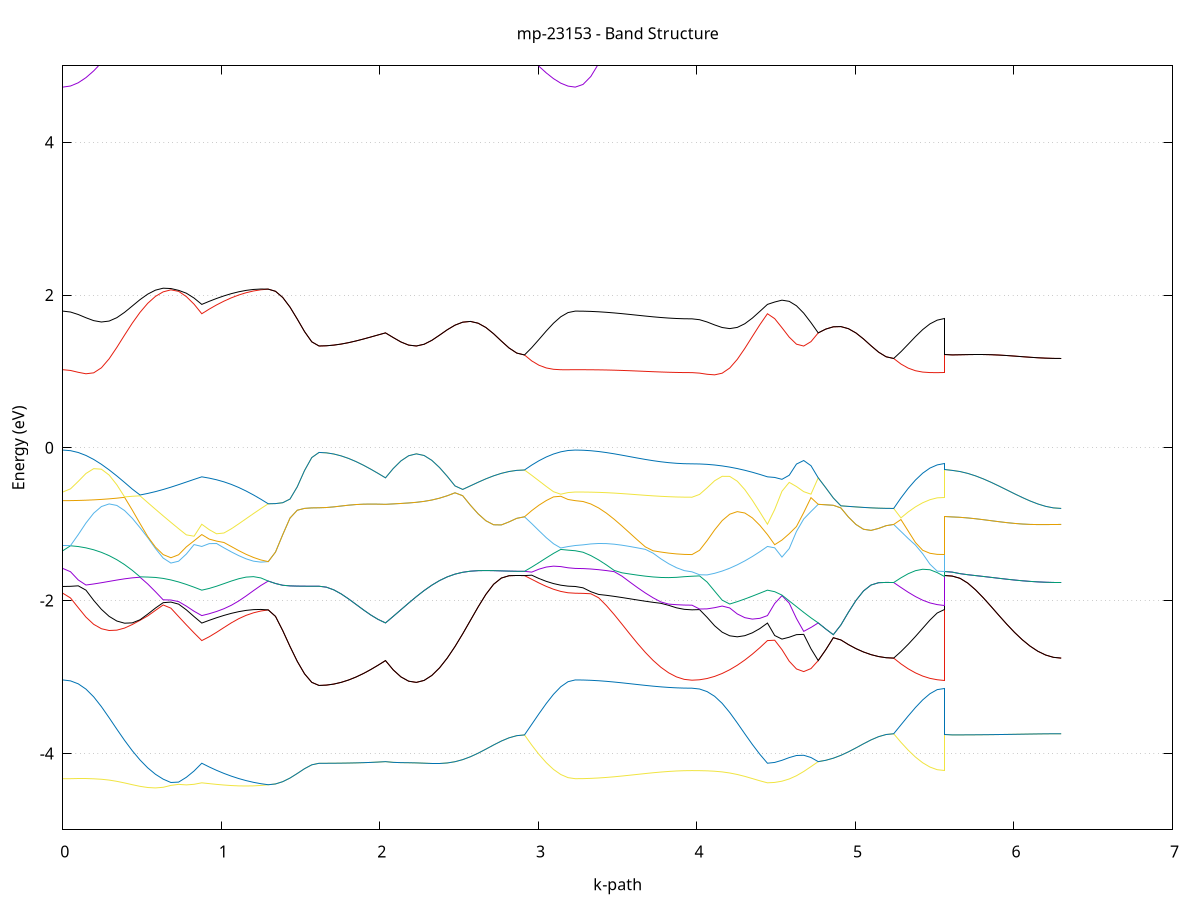 set title 'mp-23153 - Band Structure'
set xlabel 'k-path'
set ylabel 'Energy (eV)'
set grid y
set yrange [-5:5]
set terminal png size 800,600
set output 'mp-23153_bands_gnuplot.png'
plot '-' using 1:2 with lines notitle, '-' using 1:2 with lines notitle, '-' using 1:2 with lines notitle, '-' using 1:2 with lines notitle, '-' using 1:2 with lines notitle, '-' using 1:2 with lines notitle, '-' using 1:2 with lines notitle, '-' using 1:2 with lines notitle, '-' using 1:2 with lines notitle, '-' using 1:2 with lines notitle, '-' using 1:2 with lines notitle, '-' using 1:2 with lines notitle, '-' using 1:2 with lines notitle, '-' using 1:2 with lines notitle, '-' using 1:2 with lines notitle, '-' using 1:2 with lines notitle, '-' using 1:2 with lines notitle, '-' using 1:2 with lines notitle, '-' using 1:2 with lines notitle, '-' using 1:2 with lines notitle, '-' using 1:2 with lines notitle, '-' using 1:2 with lines notitle, '-' using 1:2 with lines notitle, '-' using 1:2 with lines notitle
0.000000 -13.274853
0.048711 -13.271153
0.097421 -13.260053
0.146132 -13.241753
0.194843 -13.216653
0.243554 -13.185153
0.292264 -13.147953
0.340975 -13.105653
0.389686 -13.059253
0.438397 -13.009753
0.487107 -12.958253
0.535818 -12.906153
0.584529 -12.854553
0.633240 -12.804853
0.681950 -12.758153
0.730661 -12.777053
0.779372 -12.817553
0.828082 -12.860353
0.876793 -12.904253
0.876793 -12.904253
0.923373 -12.884553
0.969953 -12.865853
1.016533 -12.847853
1.063113 -12.830653
1.109694 -12.813853
1.156274 -12.797553
1.202854 -12.781453
1.249434 -12.765453
1.296014 -12.749553
1.296014 -12.749553
1.341774 -12.749453
1.387535 -12.749353
1.433295 -12.749153
1.479056 -12.748953
1.524816 -12.748753
1.570577 -12.748553
1.616337 -12.748553
1.616337 -12.748553
1.662917 -12.748853
1.709498 -12.749553
1.756078 -12.750953
1.802658 -12.753053
1.849238 -12.756053
1.895818 -12.759953
1.942398 -12.765053
1.988978 -12.771453
2.035558 -12.779253
2.035558 -12.779253
2.084269 -12.762653
2.132980 -12.751253
2.181690 -12.746253
2.230401 -12.748153
2.279112 -12.757253
2.327822 -12.773153
2.376533 -12.794753
2.425244 -12.821053
2.473955 -12.850253
2.522665 -12.880953
2.571376 -12.911753
2.620087 -12.941053
2.668798 -12.967953
2.717508 -12.991153
2.766219 -13.010153
2.814930 -13.024053
2.863640 -13.032553
2.912351 -13.035453
2.912351 -13.035453
2.958112 -13.096653
3.003872 -13.149853
3.049633 -13.194253
3.095393 -13.229253
3.141154 -13.254553
3.186914 -13.269753
3.232675 -13.274853
3.232675 -13.274853
3.281768 -13.273753
3.330861 -13.270553
3.379954 -13.265453
3.429047 -13.258453
3.478139 -13.250053
3.527232 -13.240453
3.576325 -13.230053
3.625418 -13.219453
3.674511 -13.209053
3.723604 -13.199253
3.772697 -13.190453
3.821790 -13.183253
3.870883 -13.177753
3.919976 -13.174453
3.969069 -13.173253
3.969069 -13.173253
4.016660 -13.170053
4.064251 -13.160453
4.111842 -13.144653
4.159433 -13.122953
4.207024 -13.095853
4.254615 -13.063953
4.302206 -13.027953
4.349797 -12.988653
4.397388 -12.947053
4.444978 -12.904253
4.444978 -12.904253
4.490739 -12.901353
4.536499 -12.892953
4.582260 -12.879053
4.628021 -12.860053
4.673781 -12.836653
4.719542 -12.809353
4.765302 -12.779253
4.765302 -12.779253
4.812893 -12.799153
4.860484 -12.821253
4.908075 -12.844253
4.955666 -12.866853
5.003257 -12.887853
5.050848 -12.906353
5.098439 -12.921553
5.146030 -12.932853
5.193621 -12.939853
5.241212 -12.942153
5.241212 -12.942153
5.286972 -13.001053
5.332733 -13.052353
5.378493 -13.095253
5.424254 -13.129153
5.470014 -13.153553
5.515775 -13.168353
5.561535 -13.173253
5.561535 -13.035453
5.610628 -13.034453
5.659721 -13.031553
5.708814 -13.026753
5.757907 -13.020353
5.807000 -13.012553
5.856093 -13.003753
5.905186 -12.994253
5.954279 -12.984553
6.003372 -12.974953
6.052465 -12.965953
6.101558 -12.957953
6.150650 -12.951253
6.199743 -12.946253
6.248836 -12.943253
6.297929 -12.942153
e
0.000000 -12.615553
0.048711 -12.615253
0.097421 -12.614153
0.146132 -12.612653
0.194843 -12.611153
0.243554 -12.610153
0.292264 -12.610453
0.340975 -12.612653
0.389686 -12.617653
0.438397 -12.626153
0.487107 -12.638953
0.535818 -12.656553
0.584529 -12.679353
0.633240 -12.707253
0.681950 -12.740053
0.730661 -12.715553
0.779372 -12.677753
0.828082 -12.645353
0.876793 -12.618353
0.876793 -12.618353
0.923373 -12.630153
0.969953 -12.643053
1.016533 -12.656953
1.063113 -12.671553
1.109694 -12.686653
1.156274 -12.702153
1.202854 -12.717853
1.249434 -12.733653
1.296014 -12.749553
1.296014 -12.749553
1.341774 -12.749453
1.387535 -12.749353
1.433295 -12.749153
1.479056 -12.748953
1.524816 -12.748753
1.570577 -12.748553
1.616337 -12.748553
1.616337 -12.748553
1.662917 -12.748853
1.709498 -12.749553
1.756078 -12.750953
1.802658 -12.753053
1.849238 -12.756053
1.895818 -12.759953
1.942398 -12.765053
1.988978 -12.771453
2.035558 -12.779253
2.035558 -12.779253
2.084269 -12.762653
2.132980 -12.751253
2.181690 -12.746253
2.230401 -12.748153
2.279112 -12.757253
2.327822 -12.773153
2.376533 -12.794753
2.425244 -12.821053
2.473955 -12.850253
2.522665 -12.880953
2.571376 -12.911753
2.620087 -12.941053
2.668798 -12.967953
2.717508 -12.991153
2.766219 -13.010153
2.814930 -13.024053
2.863640 -13.032553
2.912351 -13.035453
2.912351 -13.035453
2.958112 -12.967453
3.003872 -12.894253
3.049633 -12.818653
3.095393 -12.744853
3.141154 -12.679653
3.186914 -12.632953
3.232675 -12.615553
3.232675 -12.615553
3.281768 -12.614853
3.330861 -12.612653
3.379954 -12.608953
3.429047 -12.604153
3.478139 -12.598253
3.527232 -12.591653
3.576325 -12.584453
3.625418 -12.577153
3.674511 -12.569853
3.723604 -12.563153
3.772697 -12.557153
3.821790 -12.552153
3.870883 -12.548353
3.919976 -12.546053
3.969069 -12.545253
3.969069 -12.545253
4.016660 -12.545453
4.064251 -12.546053
4.111842 -12.547353
4.159433 -12.549653
4.207024 -12.553553
4.254615 -12.559553
4.302206 -12.568353
4.349797 -12.580653
4.397388 -12.597153
4.444978 -12.618353
4.444978 -12.618353
4.490739 -12.623153
4.536499 -12.636853
4.582260 -12.658053
4.628021 -12.684953
4.673781 -12.715453
4.719542 -12.747453
4.765302 -12.779253
4.765302 -12.779253
4.812893 -12.799153
4.860484 -12.821253
4.908075 -12.844253
4.955666 -12.866853
5.003257 -12.887853
5.050848 -12.906353
5.098439 -12.921553
5.146030 -12.932853
5.193621 -12.939853
5.241212 -12.942153
5.241212 -12.942153
5.286972 -12.876853
5.332733 -12.806953
5.378493 -12.735053
5.424254 -12.665353
5.470014 -12.604453
5.515775 -12.561153
5.561535 -12.545253
5.561535 -13.035453
5.610628 -13.034453
5.659721 -13.031553
5.708814 -13.026753
5.757907 -13.020353
5.807000 -13.012553
5.856093 -13.003753
5.905186 -12.994253
5.954279 -12.984553
6.003372 -12.974953
6.052465 -12.965953
6.101558 -12.957953
6.150650 -12.951253
6.199743 -12.946253
6.248836 -12.943253
6.297929 -12.942153
e
0.000000 -11.761553
0.048711 -11.758653
0.097421 -11.750053
0.146132 -11.735753
0.194843 -11.716053
0.243554 -11.691153
0.292264 -11.661253
0.340975 -11.626753
0.389686 -11.587853
0.438397 -11.544853
0.487107 -11.498053
0.535818 -11.447753
0.584529 -11.393953
0.633240 -11.337053
0.681950 -11.277053
0.730661 -11.304253
0.779372 -11.355453
0.828082 -11.403453
0.876793 -11.448153
0.876793 -11.448153
0.923373 -11.428553
0.969953 -11.409153
1.016533 -11.389753
1.063113 -11.370153
1.109694 -11.350253
1.156274 -11.329853
1.202854 -11.308753
1.249434 -11.286953
1.296014 -11.264253
1.296014 -11.264253
1.341774 -11.264353
1.387535 -11.264753
1.433295 -11.265353
1.479056 -11.266053
1.524816 -11.266653
1.570577 -11.267153
1.616337 -11.267253
1.616337 -11.267253
1.662917 -11.266553
1.709498 -11.264353
1.756078 -11.260753
1.802658 -11.255953
1.849238 -11.249853
1.895818 -11.242753
1.942398 -11.234853
1.988978 -11.226253
2.035558 -11.217153
2.035558 -11.217153
2.084269 -11.235953
2.132980 -11.251153
2.181690 -11.261553
2.230401 -11.266553
2.279112 -11.265853
2.327822 -11.259953
2.376533 -11.249353
2.425244 -11.235353
2.473955 -11.219053
2.522665 -11.201753
2.571376 -11.184453
2.620087 -11.168053
2.668798 -11.153353
2.717508 -11.140853
2.766219 -11.130853
2.814930 -11.123553
2.863640 -11.119153
2.912351 -11.117753
2.912351 -11.117753
2.958112 -11.237953
3.003872 -11.359453
3.049633 -11.477253
3.095393 -11.585653
3.141154 -11.676453
3.186914 -11.738953
3.232675 -11.761553
3.232675 -11.761553
3.281768 -11.760653
3.330861 -11.757853
3.379954 -11.753353
3.429047 -11.747253
3.478139 -11.739853
3.527232 -11.731553
3.576325 -11.722553
3.625418 -11.713253
3.674511 -11.704153
3.723604 -11.695653
3.772697 -11.688053
3.821790 -11.681753
3.870883 -11.677053
3.919976 -11.674153
3.969069 -11.673153
3.969069 -11.673153
4.016660 -11.670753
4.064251 -11.663353
4.111842 -11.651253
4.159433 -11.634553
4.207024 -11.613353
4.254615 -11.587953
4.302206 -11.558453
4.349797 -11.525253
4.397388 -11.488453
4.444978 -11.448153
4.444978 -11.448153
4.490739 -11.441653
4.536499 -11.422953
4.582260 -11.393553
4.628021 -11.355653
4.673781 -11.311953
4.719542 -11.264953
4.765302 -11.217153
4.765302 -11.217153
4.812893 -11.196453
4.860484 -11.174753
4.908075 -11.153253
4.955666 -11.132853
5.003257 -11.114453
5.050848 -11.098753
5.098439 -11.086053
5.146030 -11.076853
5.193621 -11.071153
5.241212 -11.069353
5.241212 -11.069353
5.286972 -11.182653
5.332733 -11.297153
5.378493 -11.408153
5.424254 -11.509753
5.470014 -11.594453
5.515775 -11.652353
5.561535 -11.673153
5.561535 -11.117753
5.610628 -11.117153
5.659721 -11.115653
5.708814 -11.113153
5.757907 -11.109753
5.807000 -11.105753
5.856093 -11.101153
5.905186 -11.096253
5.954279 -11.091153
6.003372 -11.086153
6.052465 -11.081553
6.101558 -11.077453
6.150650 -11.073953
6.199743 -11.071453
6.248836 -11.069853
6.297929 -11.069353
e
0.000000 -10.622553
0.048711 -10.627353
0.097421 -10.641653
0.146132 -10.665053
0.194843 -10.697053
0.243554 -10.736753
0.292264 -10.783153
0.340975 -10.835253
0.389686 -10.891553
0.438397 -10.950853
0.487107 -11.011753
0.535818 -11.073153
0.584529 -11.133953
0.633240 -11.193053
0.681950 -11.250053
0.730661 -11.214553
0.779372 -11.149853
0.828082 -11.083753
0.876793 -11.017153
0.876793 -11.017153
0.923373 -11.047453
0.969953 -11.077353
1.016533 -11.106753
1.063113 -11.135353
1.109694 -11.163153
1.156274 -11.189953
1.202854 -11.215753
1.249434 -11.240453
1.296014 -11.264253
1.296014 -11.264253
1.341774 -11.264353
1.387535 -11.264753
1.433295 -11.265353
1.479056 -11.266053
1.524816 -11.266653
1.570577 -11.267153
1.616337 -11.267253
1.616337 -11.267253
1.662917 -11.266553
1.709498 -11.264353
1.756078 -11.260753
1.802658 -11.255953
1.849238 -11.249853
1.895818 -11.242753
1.942398 -11.234853
1.988978 -11.226253
2.035558 -11.217153
2.035558 -11.217153
2.084269 -11.235953
2.132980 -11.251153
2.181690 -11.261553
2.230401 -11.266553
2.279112 -11.265853
2.327822 -11.259953
2.376533 -11.249353
2.425244 -11.235353
2.473955 -11.219053
2.522665 -11.201753
2.571376 -11.184453
2.620087 -11.168053
2.668798 -11.153353
2.717508 -11.140853
2.766219 -11.130853
2.814930 -11.123553
2.863640 -11.119153
2.912351 -11.117753
2.912351 -11.117753
2.958112 -11.002753
3.003872 -10.896853
3.049633 -10.803953
3.095393 -10.727253
3.141154 -10.669953
3.186914 -10.634553
3.232675 -10.622553
3.232675 -10.622553
3.281768 -10.622353
3.330861 -10.621853
3.379954 -10.620853
3.429047 -10.619653
3.478139 -10.618153
3.527232 -10.616453
3.576325 -10.614653
3.625418 -10.612853
3.674511 -10.611053
3.723604 -10.609353
3.772697 -10.607853
3.821790 -10.606553
3.870883 -10.605653
3.919976 -10.605053
3.969069 -10.604953
3.969069 -10.604953
4.016660 -10.610053
4.064251 -10.625253
4.111842 -10.650153
4.159433 -10.684153
4.207024 -10.726253
4.254615 -10.775353
4.302206 -10.830453
4.349797 -10.889953
4.397388 -10.952653
4.444978 -11.017153
4.444978 -11.017153
4.490739 -11.021953
4.536499 -11.036153
4.582260 -11.059153
4.628021 -11.090153
4.673781 -11.127853
4.719542 -11.170753
4.765302 -11.217153
4.765302 -11.217153
4.812893 -11.196453
4.860484 -11.174753
4.908075 -11.153253
4.955666 -11.132853
5.003257 -11.114453
5.050848 -11.098753
5.098439 -11.086053
5.146030 -11.076853
5.193621 -11.071153
5.241212 -11.069353
5.241212 -11.069353
5.286972 -10.961053
5.332733 -10.861553
5.378493 -10.774353
5.424254 -10.702653
5.470014 -10.649153
5.515775 -10.616053
5.561535 -10.604953
5.561535 -11.117753
5.610628 -11.117153
5.659721 -11.115653
5.708814 -11.113153
5.757907 -11.109753
5.807000 -11.105753
5.856093 -11.101153
5.905186 -11.096253
5.954279 -11.091153
6.003372 -11.086153
6.052465 -11.081553
6.101558 -11.077453
6.150650 -11.073953
6.199743 -11.071453
6.248836 -11.069853
6.297929 -11.069353
e
0.000000 -4.331353
0.048711 -4.331053
0.097421 -4.330453
0.146132 -4.330453
0.194843 -4.332653
0.243554 -4.338553
0.292264 -4.349453
0.340975 -4.365853
0.389686 -4.386853
0.438397 -4.409853
0.487107 -4.431253
0.535818 -4.446653
0.584529 -4.452153
0.633240 -4.443853
0.681950 -4.419053
0.730661 -4.405553
0.779372 -4.412553
0.828082 -4.404653
0.876793 -4.385253
0.876793 -4.385253
0.923373 -4.395853
0.969953 -4.405753
1.016533 -4.414253
1.063113 -4.420953
1.109694 -4.425353
1.156274 -4.426853
1.202854 -4.425153
1.249434 -4.419753
1.296014 -4.410353
1.296014 -4.410353
1.341774 -4.400153
1.387535 -4.370153
1.433295 -4.322853
1.479056 -4.263253
1.524816 -4.200553
1.570577 -4.149753
1.616337 -4.129653
1.616337 -4.129653
1.662917 -4.129453
1.709498 -4.128853
1.756078 -4.127853
1.802658 -4.126353
1.849238 -4.124253
1.895818 -4.121553
1.942398 -4.118053
1.988978 -4.113553
2.035558 -4.108053
2.035558 -4.108053
2.084269 -4.117453
2.132980 -4.121053
2.181690 -4.122353
2.230401 -4.124453
2.279112 -4.128253
2.327822 -4.132053
2.376533 -4.132353
2.425244 -4.125453
2.473955 -4.109053
2.522665 -4.081753
2.571376 -4.043953
2.620087 -3.997253
2.668798 -3.944553
2.717508 -3.890053
2.766219 -3.838753
2.814930 -3.796253
2.863640 -3.768053
2.912351 -3.758153
2.912351 -3.758153
2.958112 -3.891053
3.003872 -4.013453
3.049633 -4.121153
3.095393 -4.210053
3.141154 -4.276353
3.186914 -4.317453
3.232675 -4.331353
3.232675 -4.331353
3.281768 -4.330253
3.330861 -4.327053
3.379954 -4.321853
3.429047 -4.314853
3.478139 -4.306253
3.527232 -4.296453
3.576325 -4.285853
3.625418 -4.274853
3.674511 -4.263953
3.723604 -4.253553
3.772697 -4.244253
3.821790 -4.236353
3.870883 -4.230353
3.919976 -4.226553
3.969069 -4.225253
3.969069 -4.225253
4.016660 -4.226053
4.064251 -4.228453
4.111842 -4.233553
4.159433 -4.242453
4.207024 -4.256453
4.254615 -4.276053
4.302206 -4.301053
4.349797 -4.329653
4.397388 -4.358953
4.444978 -4.385253
4.444978 -4.385253
4.490739 -4.380153
4.536499 -4.363953
4.582260 -4.335053
4.628021 -4.292353
4.673781 -4.237153
4.719542 -4.173253
4.765302 -4.108053
4.765302 -4.108053
4.812893 -4.090453
4.860484 -4.062953
4.908075 -4.025653
4.955666 -3.979853
5.003257 -3.928153
5.050848 -3.874353
5.098439 -3.823453
5.146030 -3.781153
5.193621 -3.752853
5.241212 -3.742953
5.241212 -3.742953
5.286972 -3.854453
5.332733 -3.957453
5.378493 -4.048153
5.424254 -4.122953
5.470014 -4.178953
5.515775 -4.213553
5.561535 -4.225253
5.561535 -3.758153
5.610628 -3.758053
5.659721 -3.757853
5.708814 -3.757353
5.757907 -3.756653
5.807000 -3.755753
5.856093 -3.754653
5.905186 -3.753253
5.954279 -3.751753
6.003372 -3.750153
6.052465 -3.748453
6.101558 -3.746753
6.150650 -3.745253
6.199743 -3.743953
6.248836 -3.743153
6.297929 -3.742953
e
0.000000 -3.038453
0.048711 -3.050753
0.097421 -3.089353
0.146132 -3.158453
0.194843 -3.259653
0.243554 -3.388153
0.292264 -3.533153
0.340975 -3.683353
0.389686 -3.829553
0.438397 -3.965153
0.487107 -4.086053
0.535818 -4.189453
0.584529 -4.273353
0.633240 -4.337253
0.681950 -4.380953
0.730661 -4.375853
0.779372 -4.313053
0.828082 -4.230453
0.876793 -4.128853
0.876793 -4.128853
0.923373 -4.177353
0.969953 -4.221853
1.016533 -4.262053
1.063113 -4.297853
1.109694 -4.329353
1.156274 -4.356353
1.202854 -4.378853
1.249434 -4.396753
1.296014 -4.410353
1.296014 -4.410353
1.341774 -4.400153
1.387535 -4.370153
1.433295 -4.322853
1.479056 -4.263253
1.524816 -4.200553
1.570577 -4.149753
1.616337 -4.129653
1.616337 -4.129653
1.662917 -4.129453
1.709498 -4.128853
1.756078 -4.127853
1.802658 -4.126353
1.849238 -4.124253
1.895818 -4.121553
1.942398 -4.118053
1.988978 -4.113553
2.035558 -4.108053
2.035558 -4.108053
2.084269 -4.117453
2.132980 -4.121053
2.181690 -4.122353
2.230401 -4.124453
2.279112 -4.128253
2.327822 -4.132053
2.376533 -4.132353
2.425244 -4.125453
2.473955 -4.109053
2.522665 -4.081753
2.571376 -4.043953
2.620087 -3.997253
2.668798 -3.944553
2.717508 -3.890053
2.766219 -3.838753
2.814930 -3.796253
2.863640 -3.768053
2.912351 -3.758153
2.912351 -3.758153
2.958112 -3.619753
3.003872 -3.480753
3.049633 -3.347153
3.095393 -3.226453
3.141154 -3.127753
3.186914 -3.061753
3.232675 -3.038453
3.232675 -3.038453
3.281768 -3.039653
3.330861 -3.043253
3.379954 -3.048953
3.429047 -3.056653
3.478139 -3.065953
3.527232 -3.076353
3.576325 -3.087453
3.625418 -3.098753
3.674511 -3.109753
3.723604 -3.120053
3.772697 -3.129053
3.821790 -3.136453
3.870883 -3.142053
3.919976 -3.145453
3.969069 -3.146553
3.969069 -3.146553
4.016660 -3.157253
4.064251 -3.191153
4.111842 -3.252853
4.159433 -3.345253
4.207024 -3.464753
4.254615 -3.601253
4.302206 -3.743753
4.349797 -3.883053
4.397388 -4.012853
4.444978 -4.128853
4.444978 -4.128853
4.490739 -4.118353
4.536499 -4.090553
4.582260 -4.055153
4.628021 -4.027753
4.673781 -4.024653
4.719542 -4.053853
4.765302 -4.108053
4.765302 -4.108053
4.812893 -4.090453
4.860484 -4.062953
4.908075 -4.025653
4.955666 -3.979853
5.003257 -3.928153
5.050848 -3.874353
5.098439 -3.823453
5.146030 -3.781153
5.193621 -3.752853
5.241212 -3.742953
5.241212 -3.742953
5.286972 -3.626853
5.332733 -3.510653
5.378493 -3.399553
5.424254 -3.299753
5.470014 -3.218853
5.515775 -3.165353
5.561535 -3.146553
5.561535 -3.758153
5.610628 -3.758053
5.659721 -3.757853
5.708814 -3.757353
5.757907 -3.756653
5.807000 -3.755753
5.856093 -3.754653
5.905186 -3.753253
5.954279 -3.751753
6.003372 -3.750153
6.052465 -3.748453
6.101558 -3.746753
6.150650 -3.745253
6.199743 -3.743953
6.248836 -3.743153
6.297929 -3.742953
e
0.000000 -1.903353
0.048711 -1.965653
0.097421 -2.092053
0.146132 -2.216153
0.194843 -2.310553
0.243554 -2.367953
0.292264 -2.391353
0.340975 -2.386753
0.389686 -2.359453
0.438397 -2.313153
0.487107 -2.257853
0.535818 -2.200453
0.584529 -2.128053
0.633240 -2.057053
0.681950 -2.098953
0.730661 -2.208853
0.779372 -2.317453
0.828082 -2.422853
0.876793 -2.523353
0.876793 -2.523353
0.923373 -2.473553
0.969953 -2.415253
1.016533 -2.352653
1.063113 -2.291253
1.109694 -2.236953
1.156274 -2.193053
1.202854 -2.159853
1.249434 -2.136253
1.296014 -2.121653
1.296014 -2.121653
1.341774 -2.206553
1.387535 -2.393153
1.433295 -2.600653
1.479056 -2.795253
1.524816 -2.958053
1.570577 -3.069953
1.616337 -3.110753
1.616337 -3.110753
1.662917 -3.106153
1.709498 -3.092653
1.756078 -3.070253
1.802658 -3.039453
1.849238 -3.000853
1.895818 -2.954953
1.942398 -2.902753
1.988978 -2.845553
2.035558 -2.784953
2.035558 -2.784953
2.084269 -2.906753
2.132980 -2.998653
2.181690 -3.054753
2.230401 -3.070553
2.279112 -3.044853
2.327822 -2.979753
2.376533 -2.880253
2.425244 -2.752153
2.473955 -2.601453
2.522665 -2.434653
2.571376 -2.258553
2.620087 -2.082253
2.668798 -1.918653
2.717508 -1.786453
2.766219 -1.705053
2.814930 -1.674353
2.863640 -1.670953
2.912351 -1.672453
2.912351 -1.672453
2.958112 -1.721253
3.003872 -1.769453
3.049633 -1.813853
3.095393 -1.851253
3.141154 -1.879653
3.186914 -1.897353
3.232675 -1.903353
3.232675 -1.903353
3.281768 -1.905153
3.330861 -1.910553
3.379954 -1.962853
3.429047 -2.064753
3.478139 -2.182153
3.527232 -2.308053
3.576325 -2.436053
3.625418 -2.560853
3.674511 -2.677653
3.723604 -2.782553
3.772697 -2.872653
3.821790 -2.945253
3.870883 -2.998553
3.919976 -3.031053
3.969069 -3.041953
3.969069 -3.041953
4.016660 -3.036353
4.064251 -3.019753
4.111842 -2.992153
4.159433 -2.953753
4.207024 -2.904953
4.254615 -2.846153
4.302206 -2.777853
4.349797 -2.700753
4.397388 -2.615653
4.444978 -2.523353
4.444978 -2.523353
4.490739 -2.518453
4.536499 -2.641553
4.582260 -2.793253
4.628021 -2.894653
4.673781 -2.929253
4.719542 -2.889953
4.765302 -2.784953
4.765302 -2.784953
4.812893 -2.643353
4.860484 -2.485753
4.908075 -2.514653
4.955666 -2.575653
5.003257 -2.628453
5.050848 -2.672553
5.098439 -2.707353
5.146030 -2.732453
5.193621 -2.747653
5.241212 -2.752753
5.241212 -2.752753
5.286972 -2.828053
5.332733 -2.892653
5.378493 -2.946053
5.424254 -2.987853
5.470014 -3.017853
5.515775 -3.035953
5.561535 -3.041953
5.561535 -1.672453
5.610628 -1.678953
5.659721 -1.708053
5.708814 -1.771153
5.757907 -1.859553
5.807000 -1.964153
5.856093 -2.077653
5.905186 -2.194153
5.954279 -2.308253
6.003372 -2.415653
6.052465 -2.512453
6.101558 -2.595753
6.150650 -2.662953
6.199743 -2.712353
6.248836 -2.742553
6.297929 -2.752753
e
0.000000 -1.815153
0.048711 -1.812953
0.097421 -1.806453
0.146132 -1.863253
0.194843 -1.996653
0.243554 -2.114053
0.292264 -2.206153
0.340975 -2.267353
0.389686 -2.295653
0.438397 -2.291353
0.487107 -2.250953
0.535818 -2.176953
0.584529 -2.097653
0.633240 -2.027253
0.681950 -2.019153
0.730661 -2.046053
0.779372 -2.120753
0.828082 -2.209353
0.876793 -2.294053
0.876793 -2.294053
0.923373 -2.258153
0.969953 -2.224453
1.016533 -2.193753
1.063113 -2.166853
1.109694 -2.144753
1.156274 -2.128053
1.202854 -2.118053
1.249434 -2.115753
1.296014 -2.121653
1.296014 -2.121653
1.341774 -2.206553
1.387535 -2.393153
1.433295 -2.600653
1.479056 -2.795253
1.524816 -2.958053
1.570577 -3.069953
1.616337 -3.110753
1.616337 -3.110753
1.662917 -3.106153
1.709498 -3.092653
1.756078 -3.070253
1.802658 -3.039453
1.849238 -3.000853
1.895818 -2.954953
1.942398 -2.902753
1.988978 -2.845553
2.035558 -2.784953
2.035558 -2.784953
2.084269 -2.906753
2.132980 -2.998653
2.181690 -3.054753
2.230401 -3.070553
2.279112 -3.044853
2.327822 -2.979753
2.376533 -2.880253
2.425244 -2.752153
2.473955 -2.601453
2.522665 -2.434653
2.571376 -2.258553
2.620087 -2.082253
2.668798 -1.918653
2.717508 -1.786453
2.766219 -1.705053
2.814930 -1.674353
2.863640 -1.670953
2.912351 -1.672453
2.912351 -1.672453
2.958112 -1.667153
3.003872 -1.711053
3.049633 -1.747853
3.095393 -1.777053
3.141154 -1.798153
3.186914 -1.810853
3.232675 -1.815153
3.232675 -1.815153
3.281768 -1.832553
3.330861 -1.883353
3.379954 -1.919153
3.429047 -1.930653
3.478139 -1.944353
3.527232 -1.959653
3.576325 -1.975853
3.625418 -1.992153
3.674511 -2.007953
3.723604 -2.022553
3.772697 -2.035253
3.821790 -2.061753
3.870883 -2.094253
3.919976 -2.114153
3.969069 -2.120853
3.969069 -2.120853
4.016660 -2.117653
4.064251 -2.219053
4.111842 -2.329753
4.159433 -2.413453
4.207024 -2.460753
4.254615 -2.474053
4.302206 -2.459153
4.349797 -2.421653
4.397388 -2.365453
4.444978 -2.294053
4.444978 -2.294053
4.490739 -2.457153
4.536499 -2.503753
4.582260 -2.479353
4.628021 -2.445653
4.673781 -2.441953
4.719542 -2.630453
4.765302 -2.784953
4.765302 -2.784953
4.812893 -2.643353
4.860484 -2.485753
4.908075 -2.514653
4.955666 -2.575653
5.003257 -2.628453
5.050848 -2.672553
5.098439 -2.707353
5.146030 -2.732453
5.193621 -2.747653
5.241212 -2.752753
5.241212 -2.752753
5.286972 -2.667153
5.332733 -2.572353
5.378493 -2.469853
5.424254 -2.362053
5.470014 -2.254753
5.515775 -2.162253
5.561535 -2.120853
5.561535 -1.672453
5.610628 -1.678953
5.659721 -1.708053
5.708814 -1.771153
5.757907 -1.859553
5.807000 -1.964153
5.856093 -2.077653
5.905186 -2.194153
5.954279 -2.308253
6.003372 -2.415653
6.052465 -2.512453
6.101558 -2.595753
6.150650 -2.662953
6.199743 -2.712353
6.248836 -2.742553
6.297929 -2.752753
e
0.000000 -1.578753
0.048711 -1.622053
0.097421 -1.729453
0.146132 -1.795953
0.194843 -1.782253
0.243554 -1.765953
0.292264 -1.748453
0.340975 -1.730853
0.389686 -1.714853
0.438397 -1.702053
0.487107 -1.693853
0.535818 -1.782453
0.584529 -1.883553
0.633240 -1.989753
0.681950 -1.992253
0.730661 -2.013053
0.779372 -2.072153
0.828082 -2.139353
0.876793 -2.196153
0.876793 -2.196153
0.923373 -2.171953
0.969953 -2.142453
1.016533 -2.106253
1.063113 -2.061053
1.109694 -2.005053
1.156274 -1.939453
1.202854 -1.869453
1.249434 -1.801953
1.296014 -1.744053
1.296014 -1.744053
1.341774 -1.776153
1.387535 -1.799153
1.433295 -1.807253
1.479056 -1.810253
1.524816 -1.811353
1.570577 -1.811753
1.616337 -1.811853
1.616337 -1.811853
1.662917 -1.824153
1.709498 -1.859253
1.756078 -1.912353
1.802658 -1.977653
1.849238 -2.048853
1.895818 -2.120453
1.942398 -2.187653
1.988978 -2.246153
2.035558 -2.292053
2.035558 -2.292053
2.084269 -2.206653
2.132980 -2.119353
2.181690 -2.032253
2.230401 -1.947853
2.279112 -1.868853
2.327822 -1.798053
2.376533 -1.737653
2.425244 -1.689353
2.473955 -1.653453
2.522665 -1.629253
2.571376 -1.614853
2.620087 -1.608053
2.668798 -1.606453
2.717508 -1.607953
2.766219 -1.610853
2.814930 -1.613953
2.863640 -1.616053
2.912351 -1.616853
2.912351 -1.616853
2.958112 -1.626853
3.003872 -1.588353
3.049633 -1.560853
3.095393 -1.548853
3.141154 -1.554653
3.186914 -1.570453
3.232675 -1.578753
3.232675 -1.578753
3.281768 -1.580653
3.330861 -1.586253
3.379954 -1.595253
3.429047 -1.606953
3.478139 -1.620853
3.527232 -1.679853
3.576325 -1.755953
3.625418 -1.830153
3.674511 -1.899953
3.723604 -1.963053
3.772697 -2.017553
3.821790 -2.045753
3.870883 -2.053453
3.919976 -2.058253
3.969069 -2.059853
3.969069 -2.059853
4.016660 -2.110253
4.064251 -2.108153
4.111842 -2.092553
4.159433 -2.071253
4.207024 -2.096353
4.254615 -2.174353
4.302206 -2.223353
4.349797 -2.242153
4.397388 -2.231853
4.444978 -2.196153
4.444978 -2.196153
4.490739 -2.037753
4.536499 -1.935053
4.582260 -2.032953
4.628021 -2.234353
4.673781 -2.402753
4.719542 -2.351353
4.765302 -2.292053
4.765302 -2.292053
4.812893 -2.371753
4.860484 -2.446353
4.908075 -2.319253
4.955666 -2.152653
5.003257 -1.998453
5.050848 -1.873753
5.098439 -1.795953
5.146030 -1.765653
5.193621 -1.761953
5.241212 -1.763353
5.241212 -1.763353
5.286972 -1.827753
5.332733 -1.890353
5.378493 -1.947053
5.424254 -1.994553
5.470014 -2.030253
5.515775 -2.052353
5.561535 -2.059853
5.561535 -1.616853
5.610628 -1.627153
5.659721 -1.646953
5.708814 -1.661153
5.757907 -1.672553
5.807000 -1.684053
5.856093 -1.695953
5.905186 -1.707953
5.954279 -1.719653
6.003372 -1.730553
6.052465 -1.740253
6.101558 -1.748453
6.150650 -1.754953
6.199743 -1.759653
6.248836 -1.762453
6.297929 -1.763353
e
0.000000 -1.347253
0.048711 -1.282153
0.097421 -1.292153
0.146132 -1.309453
0.194843 -1.334553
0.243554 -1.368253
0.292264 -1.411353
0.340975 -1.464753
0.389686 -1.528853
0.438397 -1.603753
0.487107 -1.688653
0.535818 -1.691853
0.584529 -1.696853
0.633240 -1.709453
0.681950 -1.729253
0.730661 -1.755853
0.779372 -1.788053
0.828082 -1.824353
0.876793 -1.863353
0.876793 -1.863353
0.923373 -1.840953
0.969953 -1.811553
1.016533 -1.777953
1.063113 -1.743953
1.109694 -1.713753
1.156274 -1.692353
1.202854 -1.686353
1.249434 -1.703253
1.296014 -1.744053
1.296014 -1.744053
1.341774 -1.776153
1.387535 -1.799153
1.433295 -1.807253
1.479056 -1.810253
1.524816 -1.811353
1.570577 -1.811753
1.616337 -1.811853
1.616337 -1.811853
1.662917 -1.824153
1.709498 -1.859253
1.756078 -1.912353
1.802658 -1.977653
1.849238 -2.048853
1.895818 -2.120453
1.942398 -2.187653
1.988978 -2.246153
2.035558 -2.292053
2.035558 -2.292053
2.084269 -2.206653
2.132980 -2.119353
2.181690 -2.032253
2.230401 -1.947853
2.279112 -1.868853
2.327822 -1.798053
2.376533 -1.737653
2.425244 -1.689353
2.473955 -1.653453
2.522665 -1.629253
2.571376 -1.614853
2.620087 -1.608053
2.668798 -1.606453
2.717508 -1.607953
2.766219 -1.610853
2.814930 -1.613953
2.863640 -1.616053
2.912351 -1.616853
2.912351 -1.616853
2.958112 -1.561353
3.003872 -1.502053
3.049633 -1.441153
3.095393 -1.382053
3.141154 -1.329953
3.186914 -1.339353
3.232675 -1.347253
3.232675 -1.347253
3.281768 -1.366753
3.330861 -1.410453
3.379954 -1.467153
3.429047 -1.532853
3.478139 -1.604653
3.527232 -1.636053
3.576325 -1.651653
3.625418 -1.666553
3.674511 -1.679853
3.723604 -1.690353
3.772697 -1.697053
3.821790 -1.698953
3.870883 -1.695353
3.919976 -1.687053
3.969069 -1.680853
3.969069 -1.680853
4.016660 -1.676553
4.064251 -1.757053
4.111842 -1.876053
4.159433 -1.994053
4.207024 -2.044753
4.254615 -2.013753
4.302206 -1.978953
4.349797 -1.941553
4.397388 -1.902653
4.444978 -1.863353
4.444978 -1.863353
4.490739 -1.883353
4.536499 -1.927853
4.582260 -2.003853
4.628021 -2.078853
4.673781 -2.154053
4.719542 -2.225753
4.765302 -2.292053
4.765302 -2.292053
4.812893 -2.371753
4.860484 -2.446353
4.908075 -2.319253
4.955666 -2.152653
5.003257 -1.998453
5.050848 -1.873753
5.098439 -1.795953
5.146030 -1.765653
5.193621 -1.761953
5.241212 -1.763353
5.241212 -1.763353
5.286972 -1.701853
5.332733 -1.648253
5.378493 -1.608453
5.424254 -1.589653
5.470014 -1.595853
5.515775 -1.633453
5.561535 -1.680853
5.561535 -1.616853
5.610628 -1.627153
5.659721 -1.646953
5.708814 -1.661153
5.757907 -1.672553
5.807000 -1.684053
5.856093 -1.695953
5.905186 -1.707953
5.954279 -1.719653
6.003372 -1.730553
6.052465 -1.740253
6.101558 -1.748453
6.150650 -1.754953
6.199743 -1.759653
6.248836 -1.762453
6.297929 -1.763353
e
0.000000 -1.278853
0.048711 -1.279453
0.097421 -1.136353
0.146132 -0.984453
0.194843 -0.855653
0.243554 -0.768753
0.292264 -0.734453
0.340975 -0.754253
0.389686 -0.821053
0.438397 -0.922553
0.487107 -1.045153
0.535818 -1.175553
0.584529 -1.317653
0.633240 -1.443253
0.681950 -1.508453
0.730661 -1.484153
0.779372 -1.390653
0.828082 -1.266553
0.876793 -1.291153
0.876793 -1.291153
0.923373 -1.254353
0.969953 -1.252753
1.016533 -1.309053
1.063113 -1.362253
1.109694 -1.411053
1.156274 -1.453053
1.202854 -1.483653
1.249434 -1.496353
1.296014 -1.489553
1.296014 -1.489553
1.341774 -1.364653
1.387535 -1.136153
1.433295 -0.919153
1.479056 -0.816953
1.524816 -0.792953
1.570577 -0.786253
1.616337 -0.784753
1.616337 -0.784753
1.662917 -0.781453
1.709498 -0.772953
1.756078 -0.761753
1.802658 -0.750853
1.849238 -0.742553
1.895818 -0.737753
1.942398 -0.736253
1.988978 -0.737253
2.035558 -0.739753
2.035558 -0.739753
2.084269 -0.734053
2.132980 -0.728353
2.181690 -0.721853
2.230401 -0.713253
2.279112 -0.700953
2.327822 -0.683353
2.376533 -0.659053
2.425244 -0.627353
2.473955 -0.588653
2.522665 -0.627053
2.571376 -0.751553
2.620087 -0.864253
2.668798 -0.954553
2.717508 -1.007353
2.766219 -1.009353
2.814930 -0.969553
2.863640 -0.922753
2.912351 -0.902853
2.912351 -0.902853
2.958112 -0.991753
3.003872 -1.085053
3.049633 -1.176253
3.095393 -1.255453
3.141154 -1.311053
3.186914 -1.292653
3.232675 -1.278853
3.232675 -1.278853
3.281768 -1.270153
3.330861 -1.258053
3.379954 -1.252153
3.429047 -1.253653
3.478139 -1.261553
3.527232 -1.274653
3.576325 -1.291253
3.625418 -1.309853
3.674511 -1.329153
3.723604 -1.379053
3.772697 -1.453153
3.821790 -1.517053
3.870883 -1.569253
3.919976 -1.607353
3.969069 -1.623453
3.969069 -1.623453
4.016660 -1.661653
4.064251 -1.663753
4.111842 -1.642553
4.159433 -1.613253
4.207024 -1.576053
4.254615 -1.531553
4.302206 -1.480153
4.349797 -1.422553
4.397388 -1.359253
4.444978 -1.291153
4.444978 -1.291153
4.490739 -1.308953
4.536499 -1.430153
4.582260 -1.319353
4.628021 -1.094753
4.673781 -0.931653
4.719542 -0.833753
4.765302 -0.739753
4.765302 -0.739753
4.812893 -0.745653
4.860484 -0.752253
4.908075 -0.786653
4.955666 -0.905753
5.003257 -1.003453
5.050848 -1.065953
5.098439 -1.080953
5.146030 -1.055153
5.193621 -1.019053
5.241212 -1.003053
5.241212 -1.003053
5.286972 -1.094553
5.332733 -1.186953
5.378493 -1.272953
5.424254 -1.386653
5.470014 -1.523153
5.515775 -1.614353
5.561535 -1.623453
5.561535 -0.902853
5.610628 -0.904553
5.659721 -0.909753
5.708814 -0.917853
5.757907 -0.928453
5.807000 -0.940753
5.856093 -0.953853
5.905186 -0.966953
5.954279 -0.979153
6.003372 -0.989553
6.052465 -0.997453
6.101558 -1.002553
6.150650 -1.004753
6.199743 -1.004653
6.248836 -1.003653
6.297929 -1.003053
e
0.000000 -0.691553
0.048711 -0.690853
0.097421 -0.688953
0.146132 -0.685653
0.194843 -0.681153
0.243554 -0.675253
0.292264 -0.667953
0.340975 -0.658953
0.389686 -0.647853
0.438397 -0.814953
0.487107 -0.991053
0.535818 -1.161753
0.584529 -1.299653
0.633240 -1.397553
0.681950 -1.438853
0.730661 -1.399853
0.779372 -1.296353
0.828082 -1.217053
0.876793 -1.135453
0.876793 -1.135453
0.923373 -1.194453
0.969953 -1.220753
1.016533 -1.239153
1.063113 -1.292053
1.109694 -1.345453
1.156274 -1.393853
1.202854 -1.435153
1.249434 -1.467753
1.296014 -1.489553
1.296014 -1.489553
1.341774 -1.364653
1.387535 -1.136153
1.433295 -0.919153
1.479056 -0.816953
1.524816 -0.792953
1.570577 -0.786253
1.616337 -0.784753
1.616337 -0.784753
1.662917 -0.781453
1.709498 -0.772953
1.756078 -0.761753
1.802658 -0.750853
1.849238 -0.742553
1.895818 -0.737753
1.942398 -0.736253
1.988978 -0.737253
2.035558 -0.739753
2.035558 -0.739753
2.084269 -0.734053
2.132980 -0.728353
2.181690 -0.721853
2.230401 -0.713253
2.279112 -0.700953
2.327822 -0.683353
2.376533 -0.659053
2.425244 -0.627353
2.473955 -0.588653
2.522665 -0.627053
2.571376 -0.751553
2.620087 -0.864253
2.668798 -0.954553
2.717508 -1.007353
2.766219 -1.009353
2.814930 -0.969553
2.863640 -0.922753
2.912351 -0.902853
2.912351 -0.902853
2.958112 -0.821753
3.003872 -0.750653
3.049633 -0.690453
3.095393 -0.642353
3.141154 -0.634053
3.186914 -0.676053
3.232675 -0.691553
3.232675 -0.691553
3.281768 -0.702653
3.330861 -0.735153
3.379954 -0.786953
3.429047 -0.854853
3.478139 -0.935053
3.527232 -1.023253
3.576325 -1.115253
3.625418 -1.207453
3.674511 -1.296353
3.723604 -1.347653
3.772697 -1.364253
3.821790 -1.378253
3.870883 -1.388653
3.919976 -1.395153
3.969069 -1.397353
3.969069 -1.397353
4.016660 -1.341253
4.064251 -1.214853
4.111842 -1.074453
4.159433 -0.952553
4.207024 -0.869053
4.254615 -0.835153
4.302206 -0.853253
4.349797 -0.917353
4.397388 -1.015653
4.444978 -1.135453
4.444978 -1.135453
4.490739 -1.268153
4.536499 -1.207453
4.582260 -1.124353
4.628021 -1.030053
4.673781 -0.847753
4.719542 -0.652253
4.765302 -0.739753
4.765302 -0.739753
4.812893 -0.745653
4.860484 -0.752253
4.908075 -0.786653
4.955666 -0.905753
5.003257 -1.003453
5.050848 -1.065953
5.098439 -1.080953
5.146030 -1.055153
5.193621 -1.019053
5.241212 -1.003053
5.241212 -1.003053
5.286972 -0.938653
5.332733 -1.088653
5.378493 -1.239453
5.424254 -1.341153
5.470014 -1.380453
5.515775 -1.394553
5.561535 -1.397353
5.561535 -0.902853
5.610628 -0.904553
5.659721 -0.909753
5.708814 -0.917853
5.757907 -0.928453
5.807000 -0.940753
5.856093 -0.953853
5.905186 -0.966953
5.954279 -0.979153
6.003372 -0.989553
6.052465 -0.997453
6.101558 -1.002553
6.150650 -1.004753
6.199743 -1.004653
6.248836 -1.003653
6.297929 -1.003053
e
0.000000 -0.578453
0.048711 -0.537053
0.097421 -0.439353
0.146132 -0.335953
0.194843 -0.272853
0.243554 -0.279453
0.292264 -0.356353
0.340975 -0.484253
0.389686 -0.642353
0.438397 -0.634153
0.487107 -0.628353
0.535818 -0.716653
0.584529 -0.804253
0.633240 -0.890653
0.681950 -0.975553
0.730661 -1.058653
0.779372 -1.139253
0.828082 -1.157153
0.876793 -1.000553
0.876793 -1.000553
0.923373 -1.071053
0.969953 -1.125153
1.016533 -1.115053
1.063113 -1.059953
1.109694 -0.995253
1.156274 -0.927953
1.202854 -0.860853
1.249434 -0.795453
1.296014 -0.732653
1.296014 -0.732653
1.341774 -0.730053
1.387535 -0.718453
1.433295 -0.670353
1.479056 -0.510153
1.524816 -0.297453
1.570577 -0.127353
1.616337 -0.060453
1.616337 -0.060453
1.662917 -0.065653
1.709498 -0.080853
1.756078 -0.105553
1.802658 -0.138853
1.849238 -0.179753
1.895818 -0.226953
1.942398 -0.279053
1.988978 -0.334753
2.035558 -0.392853
2.035558 -0.392853
2.084269 -0.271453
2.132980 -0.171353
2.181690 -0.103753
2.230401 -0.078753
2.279112 -0.100353
2.327822 -0.163753
2.376533 -0.258353
2.425244 -0.373053
2.473955 -0.498553
2.522665 -0.544553
2.571376 -0.497653
2.620087 -0.450553
2.668798 -0.406053
2.717508 -0.366653
2.766219 -0.334153
2.814930 -0.310053
2.863640 -0.295153
2.912351 -0.290153
2.912351 -0.290153
2.958112 -0.359753
3.003872 -0.432353
3.049633 -0.505253
3.095393 -0.574453
3.141154 -0.607153
3.186914 -0.585653
3.232675 -0.578453
3.232675 -0.578453
3.281768 -0.578953
3.330861 -0.580353
3.379954 -0.583053
3.429047 -0.587053
3.478139 -0.592553
3.527232 -0.599153
3.576325 -0.606453
3.625418 -0.614153
3.674511 -0.621653
3.723604 -0.628653
3.772697 -0.634753
3.821790 -0.639753
3.870883 -0.643453
3.919976 -0.645653
3.969069 -0.646453
3.969069 -0.646453
4.016660 -0.609953
4.064251 -0.523353
4.111842 -0.431053
4.159433 -0.372953
4.207024 -0.374153
4.254615 -0.436853
4.302206 -0.547053
4.349797 -0.686853
4.397388 -0.841753
4.444978 -1.000553
4.444978 -1.000553
4.490739 -0.807253
4.536499 -0.568553
4.582260 -0.452253
4.628021 -0.506653
4.673781 -0.573853
4.719542 -0.606753
4.765302 -0.392853
4.765302 -0.392853
4.812893 -0.522853
4.860484 -0.656453
4.908075 -0.759253
4.955666 -0.766453
5.003257 -0.773553
5.050848 -0.780053
5.098439 -0.785553
5.146030 -0.789853
5.193621 -0.792453
5.241212 -0.793353
5.241212 -0.793353
5.286972 -0.917153
5.332733 -0.839753
5.378493 -0.773153
5.424254 -0.719153
5.470014 -0.679253
5.515775 -0.654653
5.561535 -0.646453
5.561535 -0.290153
5.610628 -0.295353
5.659721 -0.310453
5.708814 -0.334853
5.757907 -0.367453
5.807000 -0.406853
5.856093 -0.451653
5.905186 -0.500153
5.954279 -0.550553
6.003372 -0.601253
6.052465 -0.650153
6.101558 -0.695453
6.150650 -0.734853
6.199743 -0.765953
6.248836 -0.786253
6.297929 -0.793353
e
0.000000 -0.029253
0.048711 -0.037253
0.097421 -0.061153
0.146132 -0.099853
0.194843 -0.151953
0.243554 -0.215653
0.292264 -0.288553
0.340975 -0.368453
0.389686 -0.452953
0.438397 -0.540153
0.487107 -0.617453
0.535818 -0.597153
0.584529 -0.573253
0.633240 -0.545653
0.681950 -0.515053
0.730661 -0.482053
0.779372 -0.447753
0.828082 -0.413253
0.876793 -0.379653
0.876793 -0.379653
0.923373 -0.396553
0.969953 -0.418153
1.016533 -0.445353
1.063113 -0.478953
1.109694 -0.519053
1.156274 -0.565353
1.202854 -0.616953
1.249434 -0.672953
1.296014 -0.732653
1.296014 -0.732653
1.341774 -0.730053
1.387535 -0.718453
1.433295 -0.670353
1.479056 -0.510153
1.524816 -0.297453
1.570577 -0.127353
1.616337 -0.060453
1.616337 -0.060453
1.662917 -0.065653
1.709498 -0.080853
1.756078 -0.105553
1.802658 -0.138853
1.849238 -0.179753
1.895818 -0.226953
1.942398 -0.279053
1.988978 -0.334753
2.035558 -0.392853
2.035558 -0.392853
2.084269 -0.271453
2.132980 -0.171353
2.181690 -0.103753
2.230401 -0.078753
2.279112 -0.100353
2.327822 -0.163753
2.376533 -0.258353
2.425244 -0.373053
2.473955 -0.498553
2.522665 -0.544553
2.571376 -0.497653
2.620087 -0.450553
2.668798 -0.406053
2.717508 -0.366653
2.766219 -0.334153
2.814930 -0.310053
2.863640 -0.295153
2.912351 -0.290153
2.912351 -0.290153
2.958112 -0.225953
3.003872 -0.168753
3.049633 -0.120053
3.095393 -0.080953
3.141154 -0.052453
3.186914 -0.035053
3.232675 -0.029253
3.232675 -0.029253
3.281768 -0.031453
3.330861 -0.037953
3.379954 -0.048353
3.429047 -0.062053
3.478139 -0.078353
3.527232 -0.096353
3.576325 -0.115153
3.625418 -0.133953
3.674511 -0.151953
3.723604 -0.168353
3.772697 -0.182553
3.821790 -0.194153
3.870883 -0.202653
3.919976 -0.207853
3.969069 -0.209653
3.969069 -0.209653
4.016660 -0.211353
4.064251 -0.216353
4.111842 -0.224853
4.159433 -0.236853
4.207024 -0.252353
4.254615 -0.271453
4.302206 -0.293953
4.349797 -0.319753
4.397388 -0.348453
4.444978 -0.379653
4.444978 -0.379653
4.490739 -0.387853
4.536499 -0.412253
4.582260 -0.359153
4.628021 -0.212753
4.673781 -0.166153
4.719542 -0.234053
4.765302 -0.392853
4.765302 -0.392853
4.812893 -0.522853
4.860484 -0.656453
4.908075 -0.759253
4.955666 -0.766453
5.003257 -0.773553
5.050848 -0.780053
5.098439 -0.785553
5.146030 -0.789853
5.193621 -0.792453
5.241212 -0.793353
5.241212 -0.793353
5.286972 -0.656353
5.332733 -0.531253
5.378493 -0.421953
5.424254 -0.332053
5.470014 -0.265053
5.515775 -0.223653
5.561535 -0.209653
5.561535 -0.290153
5.610628 -0.295353
5.659721 -0.310453
5.708814 -0.334853
5.757907 -0.367453
5.807000 -0.406853
5.856093 -0.451653
5.905186 -0.500153
5.954279 -0.550553
6.003372 -0.601253
6.052465 -0.650153
6.101558 -0.695453
6.150650 -0.734853
6.199743 -0.765953
6.248836 -0.786253
6.297929 -0.793353
e
0.000000 1.022747
0.048711 1.012747
0.097421 0.988747
0.146132 0.969347
0.194843 0.981647
0.243554 1.047447
0.292264 1.165147
0.340975 1.314947
0.389686 1.475747
0.438397 1.632147
0.487107 1.773347
0.535818 1.891847
0.584529 1.982547
0.633240 2.041847
0.681950 2.068047
0.730661 2.048347
0.779372 1.979547
0.828082 1.880547
0.876793 1.755247
0.876793 1.755247
0.923373 1.815447
0.969953 1.870547
1.016533 1.920047
1.063113 1.963447
1.109694 2.000247
1.156274 2.030247
1.202854 2.053147
1.249434 2.068847
1.296014 2.077347
1.296014 2.077347
1.341774 2.049247
1.387535 1.967947
1.433295 1.841947
1.479056 1.685647
1.524816 1.522047
1.570577 1.387647
1.616337 1.333047
1.616337 1.333047
1.662917 1.335947
1.709498 1.344547
1.756078 1.358347
1.802658 1.376747
1.849238 1.398947
1.895818 1.423847
1.942398 1.450447
1.988978 1.477747
2.035558 1.504647
2.035558 1.504647
2.084269 1.443747
2.132980 1.385747
2.181690 1.344747
2.230401 1.333147
2.279112 1.355647
2.327822 1.406947
2.376533 1.474947
2.425244 1.545547
2.473955 1.605747
2.522665 1.644847
2.571376 1.654747
2.620087 1.631347
2.668798 1.575347
2.717508 1.493447
2.766219 1.398147
2.814930 1.307047
2.863640 1.240347
2.912351 1.215647
2.912351 1.215647
2.958112 1.137747
3.003872 1.081147
3.049633 1.045747
3.095393 1.028047
3.141154 1.022347
3.186914 1.022147
3.232675 1.022747
3.232675 1.022747
3.281768 1.022547
3.330861 1.021947
3.379954 1.020747
3.429047 1.019047
3.478139 1.016447
3.527232 1.013247
3.576325 1.009447
3.625418 1.005247
3.674511 1.000847
3.723604 0.996547
3.772697 0.992647
3.821790 0.989247
3.870883 0.986747
3.919976 0.985147
3.969069 0.984547
3.969069 0.984547
4.016660 0.977847
4.064251 0.962947
4.111842 0.955347
4.159433 0.976947
4.207024 1.044547
4.254615 1.157747
4.302206 1.301547
4.349797 1.458047
4.397388 1.612747
4.444978 1.755247
4.444978 1.755247
4.490739 1.690847
4.536499 1.572247
4.582260 1.449147
4.628021 1.356847
4.673781 1.332447
4.719542 1.389947
4.765302 1.504647
4.765302 1.504647
4.812893 1.554347
4.860484 1.584147
4.908075 1.587147
4.955666 1.559847
5.003257 1.503747
5.050848 1.425347
5.098439 1.336347
5.146030 1.252547
5.193621 1.191847
5.241212 1.169647
5.241212 1.169647
5.286972 1.097047
5.332733 1.043547
5.378493 1.009347
5.424254 0.991547
5.470014 0.985147
5.515775 0.984247
5.561535 0.984547
5.561535 1.215647
5.610628 1.216347
5.659721 1.218247
5.708814 1.220347
5.757907 1.221647
5.807000 1.221247
5.856093 1.218847
5.905186 1.214447
5.954279 1.208247
6.003372 1.200847
6.052465 1.193147
6.101558 1.185647
6.150650 1.179047
6.199743 1.173947
6.248836 1.170747
6.297929 1.169647
e
0.000000 1.789847
0.048711 1.777747
0.097421 1.745247
0.146132 1.702747
0.194843 1.665047
0.243554 1.647047
0.292264 1.659347
0.340975 1.703847
0.389686 1.773647
0.438397 1.856647
0.487107 1.939947
0.535818 2.012047
0.584529 2.064047
0.633240 2.089747
0.681950 2.085147
0.730661 2.061447
0.779372 2.024147
0.828082 1.960547
0.876793 1.877547
0.876793 1.877547
0.923373 1.917647
0.969953 1.955147
1.016533 1.988947
1.063113 2.018347
1.109694 2.042547
1.156274 2.061047
1.202854 2.073147
1.249434 2.078747
1.296014 2.077347
1.296014 2.077347
1.341774 2.049247
1.387535 1.967947
1.433295 1.841947
1.479056 1.685647
1.524816 1.522047
1.570577 1.387647
1.616337 1.333047
1.616337 1.333047
1.662917 1.335947
1.709498 1.344547
1.756078 1.358347
1.802658 1.376747
1.849238 1.398947
1.895818 1.423847
1.942398 1.450447
1.988978 1.477747
2.035558 1.504647
2.035558 1.504647
2.084269 1.443747
2.132980 1.385747
2.181690 1.344747
2.230401 1.333147
2.279112 1.355647
2.327822 1.406947
2.376533 1.474947
2.425244 1.545547
2.473955 1.605747
2.522665 1.644847
2.571376 1.654747
2.620087 1.631347
2.668798 1.575347
2.717508 1.493447
2.766219 1.398147
2.814930 1.307047
2.863640 1.240347
2.912351 1.215647
2.912351 1.215647
2.958112 1.311547
3.003872 1.418947
3.049633 1.529047
3.095393 1.631447
3.141154 1.715347
3.186914 1.770547
3.232675 1.789847
3.232675 1.789847
3.281768 1.788847
3.330861 1.785847
3.379954 1.780847
3.429047 1.774147
3.478139 1.765847
3.527232 1.756447
3.576325 1.746147
3.625418 1.735547
3.674511 1.724947
3.723604 1.714947
3.772697 1.706047
3.821790 1.698647
3.870883 1.693047
3.919976 1.689547
3.969069 1.688447
3.969069 1.688447
4.016660 1.677247
4.064251 1.647447
4.111842 1.608747
4.159433 1.574947
4.207024 1.560747
4.254615 1.576347
4.302206 1.624347
4.349797 1.698347
4.397388 1.786947
4.444978 1.877547
4.444978 1.877547
4.490739 1.908747
4.536499 1.932947
4.582260 1.917647
4.628021 1.859547
4.673781 1.763047
4.719542 1.638647
4.765302 1.504647
4.765302 1.504647
4.812893 1.554347
4.860484 1.584147
4.908075 1.587147
4.955666 1.559847
5.003257 1.503747
5.050848 1.425347
5.098439 1.336347
5.146030 1.252547
5.193621 1.191847
5.241212 1.169647
5.241212 1.169647
5.286972 1.257947
5.332733 1.356047
5.378493 1.455747
5.424254 1.547747
5.470014 1.622447
5.515775 1.671347
5.561535 1.688447
5.561535 1.215647
5.610628 1.216347
5.659721 1.218247
5.708814 1.220347
5.757907 1.221647
5.807000 1.221247
5.856093 1.218847
5.905186 1.214447
5.954279 1.208247
6.003372 1.200847
6.052465 1.193147
6.101558 1.185647
6.150650 1.179047
6.199743 1.173947
6.248836 1.170747
6.297929 1.169647
e
0.000000 4.722047
0.048711 4.736547
0.097421 4.778847
0.146132 4.846047
0.194843 4.934447
0.243554 5.040647
0.292264 5.162047
0.340975 5.297047
0.389686 5.444547
0.438397 5.604147
0.487107 5.775247
0.535818 5.957247
0.584529 6.086347
0.633240 6.076247
0.681950 6.093247
0.730661 6.135047
0.779372 6.198047
0.828082 6.277047
0.876793 6.364347
0.876793 6.364347
0.923373 6.301847
0.969953 6.194347
1.016533 6.052047
1.063113 5.894247
1.109694 5.740347
1.156274 5.606047
1.202854 5.502647
1.249434 5.437947
1.296014 5.416647
1.296014 5.416647
1.341774 5.428447
1.387535 5.463247
1.433295 5.519147
1.479056 5.592047
1.524816 5.673747
1.570577 5.746647
1.616337 5.778547
1.616337 5.778547
1.662917 5.791747
1.709498 5.832647
1.756078 5.903647
1.802658 6.005047
1.849238 6.132747
1.895818 6.276247
1.942398 6.415947
1.988978 6.523047
2.035558 6.571047
2.035558 6.571047
2.084269 6.546247
2.132980 6.540947
2.181690 6.556047
2.230401 6.589047
2.279112 6.630947
2.327822 6.475647
2.376533 6.268047
2.425244 6.070947
2.473955 5.887347
2.522665 5.720847
2.571376 5.575447
2.620087 5.454047
2.668798 5.357947
2.717508 5.286347
2.766219 5.236247
2.814930 5.204047
2.863640 5.186247
2.912351 5.180647
2.912351 5.180647
2.958112 5.086547
3.003872 4.994147
3.049633 4.908047
3.095393 4.832947
3.141154 4.773647
3.186914 4.735347
3.232675 4.722047
3.232675 4.722047
3.281768 4.757247
3.330861 4.861247
3.379954 5.029347
3.429047 5.227847
3.478139 5.241747
3.527232 5.251147
3.576325 5.253447
3.625418 5.247847
3.674511 5.234847
3.723604 5.216447
3.772697 5.195547
3.821790 5.175147
3.870883 5.158347
3.919976 5.147347
3.969069 5.143447
3.969069 5.143447
4.016660 5.166947
4.064251 5.236847
4.111842 5.351747
4.159433 5.509347
4.207024 5.706047
4.254615 5.936647
4.302206 6.193547
4.349797 6.464147
4.397388 6.446447
4.444978 6.364347
4.444978 6.364347
4.490739 6.356247
4.536499 6.344447
4.582260 6.345047
4.628021 6.365847
4.673781 6.409847
4.719542 6.478247
4.765302 6.571047
4.765302 6.571047
4.812893 6.611847
4.860484 6.665747
4.908075 6.728547
4.955666 6.675947
5.003257 6.502847
5.050848 6.357947
5.098439 6.242147
5.146030 6.157147
5.193621 6.105047
5.241212 6.087447
5.241212 6.087447
5.286972 5.869647
5.332733 5.664347
5.378493 5.484847
5.424254 5.338947
5.470014 5.231447
5.515775 5.165647
5.561535 5.143447
5.561535 5.180647
5.610628 5.210247
5.659721 5.297847
5.708814 5.439947
5.757907 5.630247
5.807000 5.857347
5.856093 6.070047
5.905186 6.143947
5.954279 6.156147
6.003372 6.149647
6.052465 6.135247
6.101558 6.119247
6.150650 6.105447
6.199743 6.095347
6.248836 6.089347
6.297929 6.087447
e
0.000000 5.185647
0.048711 5.210647
0.097421 5.285147
0.146132 5.407047
0.194843 5.572447
0.243554 5.774547
0.292264 6.000947
0.340975 6.233347
0.389686 6.423047
0.438397 6.293647
0.487107 6.194347
0.535818 6.125447
0.584529 6.148947
0.633240 6.249147
0.681950 6.271547
0.730661 6.322247
0.779372 6.399747
0.828082 6.502247
0.876793 6.627747
0.876793 6.627747
0.923373 6.520947
0.969953 6.347847
1.016533 6.147347
1.063113 5.948647
1.109694 5.769347
1.156274 5.620547
1.202854 5.509347
1.249434 5.440547
1.296014 5.416647
1.296014 5.416647
1.341774 5.428447
1.387535 5.463247
1.433295 5.519147
1.479056 5.592047
1.524816 5.673747
1.570577 5.746647
1.616337 5.778547
1.616337 5.778547
1.662917 5.791747
1.709498 5.832647
1.756078 5.903647
1.802658 6.005047
1.849238 6.132747
1.895818 6.276247
1.942398 6.415947
1.988978 6.523047
2.035558 6.571047
2.035558 6.571047
2.084269 6.546247
2.132980 6.540947
2.181690 6.556047
2.230401 6.589047
2.279112 6.630947
2.327822 6.475647
2.376533 6.268047
2.425244 6.070947
2.473955 5.887347
2.522665 5.720847
2.571376 5.575447
2.620087 5.454047
2.668798 5.357947
2.717508 5.286347
2.766219 5.236247
2.814930 5.204047
2.863640 5.186247
2.912351 5.180647
2.912351 5.180647
2.958112 5.271347
3.003872 5.351747
3.049633 5.413447
3.095393 5.364547
3.141154 5.266547
3.186914 5.206047
3.232675 5.185647
3.232675 5.185647
3.281768 5.188947
3.330861 5.198447
3.379954 5.212347
3.429047 5.254747
3.478139 5.528947
3.527232 5.841347
3.576325 6.066447
3.625418 6.152247
3.674511 6.199747
3.723604 6.215447
3.772697 6.212847
3.821790 6.202947
3.870883 6.192447
3.919976 6.185047
3.969069 6.182347
3.969069 6.182347
4.016660 6.214747
4.064251 6.309947
4.111842 6.461747
4.159433 6.494747
4.207024 6.523947
4.254615 6.544447
4.302206 6.543547
4.349797 6.510447
4.397388 6.724447
4.444978 6.627747
4.444978 6.627747
4.490739 6.659647
4.536499 6.742747
4.582260 6.859847
4.628021 6.983047
4.673781 6.826447
4.719542 6.687647
4.765302 6.571047
4.765302 6.571047
4.812893 6.611847
4.860484 6.665747
4.908075 6.728547
4.955666 6.675947
5.003257 6.502847
5.050848 6.357947
5.098439 6.242147
5.146030 6.157147
5.193621 6.105047
5.241212 6.087447
5.241212 6.087447
5.286972 6.290147
5.332733 6.424247
5.378493 6.439047
5.424254 6.366347
5.470014 6.274747
5.515775 6.206847
5.561535 6.182347
5.561535 5.180647
5.610628 5.210247
5.659721 5.297847
5.708814 5.439947
5.757907 5.630247
5.807000 5.857347
5.856093 6.070047
5.905186 6.143947
5.954279 6.156147
6.003372 6.149647
6.052465 6.135247
6.101558 6.119247
6.150650 6.105447
6.199743 6.095347
6.248836 6.089347
6.297929 6.087447
e
0.000000 5.454547
0.048711 5.479147
0.097421 5.550847
0.146132 5.664247
0.194843 5.812947
0.243554 5.992947
0.292264 6.206347
0.340975 6.462247
0.389686 6.460347
0.438397 6.459847
0.487107 6.361347
0.535818 6.293447
0.584529 6.256147
0.633240 6.348247
0.681950 6.550447
0.730661 6.745847
0.779372 6.911347
0.828082 6.994447
0.876793 6.925547
0.876793 6.925547
0.923373 6.991047
0.969953 7.039647
1.016533 7.056047
1.063113 7.039647
1.109694 7.008447
1.156274 6.985747
1.202854 6.988247
1.249434 7.024647
1.296014 7.097847
1.296014 7.097847
1.341774 7.064047
1.387535 6.971347
1.433295 6.839347
1.479056 6.690547
1.524816 6.546447
1.570577 6.433047
1.616337 6.387247
1.616337 6.387247
1.662917 6.414147
1.709498 6.491547
1.756078 6.610547
1.802658 6.759747
1.849238 6.926447
1.895818 7.097747
1.942398 7.261247
1.988978 7.405147
2.035558 7.465647
2.035558 7.465647
2.084269 7.376747
2.132980 7.239847
2.181690 7.121047
2.230401 6.908947
2.279112 6.690547
2.327822 6.662247
2.376533 6.671447
2.425244 6.675947
2.473955 6.693147
2.522665 6.731147
2.571376 6.793147
2.620087 6.731147
2.668798 6.521047
2.717508 6.343547
2.766219 6.201047
2.814930 6.096547
2.863640 6.032547
2.912351 6.010947
2.912351 6.010947
2.958112 5.831047
3.003872 5.654547
3.049633 5.495947
3.095393 5.449347
3.141154 5.460247
3.186914 5.457447
3.232675 5.454547
3.232675 5.454547
3.281768 5.471247
3.330861 5.520347
3.379954 5.599247
3.429047 5.703047
3.478139 5.824247
3.527232 5.950947
3.576325 6.177847
3.625418 6.511347
3.674511 6.761847
3.723604 6.749347
3.772697 6.644247
3.821790 6.550447
3.870883 6.480047
3.919976 6.436647
3.969069 6.422047
3.969069 6.422047
4.016660 6.427147
4.064251 6.442247
4.111842 6.465647
4.159433 6.661947
4.207024 6.900647
4.254615 7.166547
4.302206 7.103347
4.349797 6.929847
4.397388 6.770247
4.444978 6.925547
4.444978 6.925547
4.490739 6.942347
4.536499 6.991147
4.582260 7.066947
4.628021 7.003647
4.673781 7.163147
4.719542 7.339647
4.765302 7.465647
4.765302 7.465647
4.812893 7.315047
4.860484 7.096547
4.908075 6.875847
4.955666 6.795647
5.003257 6.862047
5.050848 6.923047
5.098439 6.974547
5.146030 7.013447
5.193621 7.037547
5.241212 7.045647
5.241212 7.045647
5.286972 6.899747
5.332733 6.766447
5.378493 6.649647
5.424254 6.553447
5.470014 6.481547
5.515775 6.437147
5.561535 6.422047
5.561535 6.010947
5.610628 6.017947
5.659721 6.038047
5.708814 6.069147
5.757907 6.107947
5.807000 6.154047
5.856093 6.244847
5.905186 6.491347
5.954279 6.804547
6.003372 7.066747
6.052465 7.069047
6.101558 7.063447
6.150650 7.057647
6.199743 7.051847
6.248836 7.047347
6.297929 7.045647
e
0.000000 6.441747
0.048711 6.450547
0.097421 6.477147
0.146132 6.521847
0.194843 6.584747
0.243554 6.665747
0.292264 6.764647
0.340975 6.581947
0.389686 6.588647
0.438397 6.683547
0.487107 6.907247
0.535818 7.133947
0.584529 7.364547
0.633240 7.599147
0.681950 7.836747
0.730661 7.997147
0.779372 7.822447
0.828082 7.669547
0.876793 7.545947
0.876793 7.545947
0.923373 7.597547
0.969953 7.663747
1.016533 7.756247
1.063113 7.867647
1.109694 7.700147
1.156274 7.514947
1.202854 7.347747
1.249434 7.206847
1.296014 7.097847
1.296014 7.097847
1.341774 7.064047
1.387535 6.971347
1.433295 6.839347
1.479056 6.690547
1.524816 6.546447
1.570577 6.433047
1.616337 6.387247
1.616337 6.387247
1.662917 6.414147
1.709498 6.491547
1.756078 6.610547
1.802658 6.759747
1.849238 6.926447
1.895818 7.097747
1.942398 7.261247
1.988978 7.405147
2.035558 7.465647
2.035558 7.465647
2.084269 7.376747
2.132980 7.239847
2.181690 7.121047
2.230401 6.908947
2.279112 6.690547
2.327822 6.662247
2.376533 6.671447
2.425244 6.675947
2.473955 6.693147
2.522665 6.731147
2.571376 6.793147
2.620087 6.731147
2.668798 6.521047
2.717508 6.343547
2.766219 6.201047
2.814930 6.096547
2.863640 6.032547
2.912351 6.010947
2.912351 6.010947
2.958112 6.172647
3.003872 6.290747
3.049633 6.354947
3.095393 6.385347
3.141154 6.408847
3.186914 6.431547
3.232675 6.441747
3.232675 6.441747
3.281768 6.457847
3.330861 6.505647
3.379954 6.583147
3.429047 6.687347
3.478139 6.814547
3.527232 6.960447
3.576325 7.116347
3.625418 7.073347
3.674511 6.966347
3.723604 6.988147
3.772697 7.002747
3.821790 6.989347
3.870883 6.972047
3.919976 6.959647
3.969069 6.955247
3.969069 6.955247
4.016660 6.984347
4.064251 7.069847
4.111842 7.206847
4.159433 7.388447
4.207024 7.474347
4.254615 7.286647
4.302206 7.443047
4.349797 7.427847
4.397388 7.462447
4.444978 7.545947
4.444978 7.545947
4.490739 7.481347
4.536499 7.332347
4.582260 7.157547
4.628021 7.161747
4.673781 7.265747
4.719542 7.369247
4.765302 7.465647
4.765302 7.465647
4.812893 7.315047
4.860484 7.096547
4.908075 6.875847
4.955666 6.795647
5.003257 6.862047
5.050848 6.923047
5.098439 6.974547
5.146030 7.013447
5.193621 7.037547
5.241212 7.045647
5.241212 7.045647
5.286972 7.200347
5.332733 7.360247
5.378493 7.332447
5.424254 7.188147
5.470014 7.065147
5.515775 6.983647
5.561535 6.955247
5.561535 6.010947
5.610628 6.017947
5.659721 6.038047
5.708814 6.069147
5.757907 6.107947
5.807000 6.154047
5.856093 6.244847
5.905186 6.491347
5.954279 6.804547
6.003372 7.066747
6.052465 7.069047
6.101558 7.063447
6.150650 7.057647
6.199743 7.051847
6.248836 7.047347
6.297929 7.045647
e
0.000000 7.581747
0.048711 7.573347
0.097421 7.548647
0.146132 7.460547
0.194843 7.218547
0.243554 6.982447
0.292264 6.769047
0.340975 6.746547
0.389686 6.763547
0.438397 7.099247
0.487107 7.319447
0.535818 7.488947
0.584529 7.663547
0.633240 7.833447
0.681950 7.967247
0.730661 8.060547
0.779372 8.039947
0.828082 7.960947
0.876793 7.918347
0.876793 7.918347
0.923373 7.951147
0.969953 8.009447
1.016533 8.052547
1.063113 7.911047
1.109694 8.036547
1.156274 8.210047
1.202854 8.358047
1.249434 8.446047
1.296014 8.508747
1.296014 8.508747
1.341774 8.517647
1.387535 8.548647
1.433295 8.606147
1.479056 8.687647
1.524816 8.786647
1.570577 8.892547
1.616337 8.961147
1.616337 8.961247
1.662917 8.862147
1.709498 8.668147
1.756078 8.445847
1.802658 8.220647
1.849238 8.007147
1.895818 7.816447
1.942398 7.659147
1.988978 7.546347
2.035558 7.527447
2.035558 7.527447
2.084269 7.459447
2.132980 7.319947
2.181690 7.123847
2.230401 7.026847
2.279112 6.969747
2.327822 6.971947
2.376533 7.046747
2.425244 7.178047
2.473955 7.348647
2.522665 7.239847
2.571376 6.971447
2.620087 6.879647
2.668798 6.989247
2.717508 7.117747
2.766219 7.257547
2.814930 7.393647
2.863640 7.500147
2.912351 7.541947
2.912351 7.541947
2.958112 7.525647
3.003872 7.523547
3.049633 7.532347
3.095393 7.547647
3.141154 7.564247
3.186914 7.576947
3.232675 7.581747
3.232675 7.581747
3.281768 7.560247
3.330861 7.479947
3.379954 7.375347
3.429047 7.271447
3.478139 7.184247
3.527232 7.127547
3.576325 7.120247
3.625418 7.164747
3.674511 7.275747
3.723604 7.434547
3.772697 7.616947
3.821790 7.798447
3.870883 7.954747
3.919976 8.062247
3.969069 8.100747
3.969069 8.100747
4.016660 8.066647
4.064251 7.970747
4.111842 7.828947
4.159433 7.658647
4.207024 7.606747
4.254615 7.530847
4.302206 7.451547
4.349797 7.698347
4.397388 7.868147
4.444978 7.918347
4.444978 7.918347
4.490739 7.907447
4.536499 7.872347
4.582260 7.810947
4.628021 7.730447
4.673781 7.643047
4.719542 7.555447
4.765302 7.527447
4.765302 7.527447
4.812893 7.684347
4.860484 7.847547
4.908075 7.812447
4.955666 7.681747
5.003257 7.586447
5.050848 7.533447
5.098439 7.518547
5.146030 7.528647
5.193621 7.545747
5.241212 7.553747
5.241212 7.553747
5.286972 7.505847
5.332733 7.466847
5.378493 7.522147
5.424254 7.683147
5.470014 7.840147
5.515775 7.989347
5.561535 8.100747
5.561535 7.541947
5.610628 7.540147
5.659721 7.525447
5.708814 7.477947
5.757907 7.394147
5.807000 7.296747
5.856093 7.209547
5.905186 7.145447
5.954279 7.107447
6.003372 7.152847
6.052465 7.434847
6.101558 7.569547
6.150650 7.579847
6.199743 7.568247
6.248836 7.557647
6.297929 7.553747
e
0.000000 7.613347
0.048711 7.632947
0.097421 7.691747
0.146132 7.546647
0.194843 7.376247
0.243554 7.143147
0.292264 6.932147
0.340975 6.880647
0.389686 7.012847
0.438397 7.159747
0.487107 7.453947
0.535818 7.648947
0.584529 7.740347
0.633240 7.847347
0.681950 7.978947
0.730661 8.074747
0.779372 8.242747
0.828082 8.388947
0.876793 8.537047
0.876793 8.536847
0.923373 8.427447
0.969953 8.271447
1.016533 8.091447
1.063113 8.097847
1.109694 8.169747
1.156274 8.261447
1.202854 8.385647
1.249434 8.505047
1.296014 8.508747
1.296014 8.508747
1.341774 8.517647
1.387535 8.548647
1.433295 8.606147
1.479056 8.687647
1.524816 8.786647
1.570577 8.892647
1.616337 8.961247
1.616337 8.961247
1.662917 8.862147
1.709498 8.668147
1.756078 8.445847
1.802658 8.220647
1.849238 8.007147
1.895818 7.816447
1.942398 7.659147
1.988978 7.546347
2.035558 7.527447
2.035558 7.527447
2.084269 7.459447
2.132980 7.319947
2.181690 7.123847
2.230401 7.026847
2.279112 6.969747
2.327822 6.971947
2.376533 7.046747
2.425244 7.178047
2.473955 7.348647
2.522665 7.239847
2.571376 6.971447
2.620087 6.879647
2.668798 6.989247
2.717508 7.117747
2.766219 7.257547
2.814930 7.393647
2.863640 7.500147
2.912351 7.541947
2.912351 7.541947
2.958112 7.575147
3.003872 7.626747
3.049633 7.697847
3.095393 7.788847
3.141154 7.763947
3.186914 7.653147
3.232675 7.613347
3.232675 7.613347
3.281768 7.618547
3.330861 7.665047
3.379954 7.623947
3.429047 7.532547
3.478139 7.432147
3.527232 7.322747
3.576325 7.202347
3.625418 7.288947
3.674511 7.461047
3.723604 7.630747
3.772697 7.791847
3.821790 7.937247
3.870883 8.058147
3.919976 8.142247
3.969069 8.173347
3.969069 8.173347
4.016660 8.141347
4.064251 8.053747
4.111842 7.929647
4.159433 7.788847
4.207024 7.649847
4.254615 7.853647
4.302206 8.119747
4.349797 8.388647
4.397388 8.614147
4.444978 8.537047
4.444978 8.538447
4.490739 8.504947
4.536499 8.411147
4.582260 8.273047
4.628021 8.103447
4.673781 7.916247
4.719542 7.721547
4.765302 7.527447
4.765302 7.527447
4.812893 7.684347
4.860484 7.847647
4.908075 7.812447
4.955666 7.681747
5.003257 7.586447
5.050848 7.533447
5.098439 7.518547
5.146030 7.528647
5.193621 7.545747
5.241212 7.553747
5.241212 7.553747
5.286972 7.550047
5.332733 7.498147
5.378493 7.620047
5.424254 7.863347
5.470014 8.164547
5.515775 8.274347
5.561535 8.173347
5.561535 7.541947
5.610628 7.540147
5.659721 7.525447
5.708814 7.477947
5.757907 7.394147
5.807000 7.296747
5.856093 7.209547
5.905186 7.145447
5.954279 7.107447
6.003372 7.152847
6.052465 7.434847
6.101558 7.569547
6.150650 7.579847
6.199743 7.568247
6.248836 7.557647
6.297929 7.553747
e
0.000000 7.778347
0.048711 7.805847
0.097421 7.755647
0.146132 7.626147
0.194843 7.501047
0.243554 7.474647
0.292264 7.460647
0.340975 7.462147
0.389686 7.481047
0.438397 7.518447
0.487107 7.574647
0.535818 7.808747
0.584529 8.139447
0.633240 8.414047
0.681950 8.199347
0.730661 8.104247
0.779372 8.307747
0.828082 8.502647
0.876793 8.542447
0.876793 8.542347
0.923373 8.455547
0.969953 8.400347
1.016533 8.466147
1.063113 8.631747
1.109694 8.845647
1.156274 8.859847
1.202854 8.837047
1.249434 8.879047
1.296014 9.037147
1.296014 9.037147
1.341774 9.076847
1.387535 9.178347
1.433295 9.299347
1.479056 9.357147
1.524816 9.290847
1.570577 9.185047
1.616337 9.114947
1.616337 9.114947
1.662917 9.132347
1.709498 9.102347
1.756078 9.006947
1.802658 8.870947
1.849238 8.717447
1.895818 8.561747
1.942398 8.414947
1.988978 8.288947
2.035558 8.200147
2.035558 8.200147
2.084269 8.390547
2.132980 8.650747
2.181690 8.866747
2.230401 8.897147
2.279112 8.734547
2.327822 8.470147
2.376533 8.162747
2.425244 7.843947
2.473955 7.532647
2.522665 7.550347
2.571376 7.778547
2.620087 8.030147
2.668798 8.166147
2.717508 8.109647
2.766219 8.089647
2.814930 8.093347
2.863640 8.105147
2.912351 8.110947
2.912351 8.110947
2.958112 8.006647
3.003872 7.978547
3.049633 8.053247
3.095393 7.926047
3.141154 7.874147
3.186914 7.803047
3.232675 7.778347
3.232675 7.778347
3.281768 7.757647
3.330861 7.702047
3.379954 7.746447
3.429047 7.859147
3.478139 7.930847
3.527232 7.772147
3.576325 7.634247
3.625418 7.550047
3.674511 7.571547
3.723604 7.769747
3.772697 8.103047
3.821790 8.474247
3.870883 8.620247
3.919976 8.604447
3.969069 8.596647
3.969069 8.596647
4.016660 8.615847
4.064251 8.672547
4.111842 8.762647
4.159433 8.878347
4.207024 9.003947
4.254615 8.988847
4.302206 8.836547
4.349797 8.710147
4.397388 8.619947
4.444978 8.542447
4.444978 8.543347
4.490739 8.633147
4.536499 8.565247
4.582260 8.456347
4.628021 8.333847
4.673781 8.239747
4.719542 8.193247
4.765302 8.200147
4.765302 8.200147
4.812893 8.085747
4.860484 7.957747
4.908075 8.014147
4.955666 8.180747
5.003257 8.343847
5.050848 8.498547
5.098439 8.638247
5.146030 8.752747
5.193621 8.829447
5.241212 8.856747
5.241212 8.856747
5.286972 8.778147
5.332733 8.693847
5.378493 8.602547
5.424254 8.502847
5.470014 8.393447
5.515775 8.454147
5.561535 8.596647
5.561535 8.110947
5.610628 8.105747
5.659721 8.100147
5.708814 8.122347
5.757907 8.122847
5.807000 8.032447
5.856093 7.955847
5.905186 7.890047
5.954279 7.835847
6.003372 7.799347
6.052465 7.813747
6.101558 7.991647
6.150650 8.284247
6.199743 8.565447
6.248836 8.775547
6.297929 8.856747
e
0.000000 8.127647
0.048711 8.002247
0.097421 7.883047
0.146132 7.790147
0.194843 7.928647
0.243554 8.107547
0.292264 8.327147
0.340975 8.586247
0.389686 8.883847
0.438397 9.224747
0.487107 9.089447
0.535818 8.900647
0.584529 8.649647
0.633240 8.419147
0.681950 8.576347
0.730661 8.518847
0.779372 8.494847
0.828082 8.522147
0.876793 8.672747
0.876793 8.672047
0.923373 8.674347
0.969953 8.735347
1.016533 8.835047
1.063113 8.902247
1.109694 8.891647
1.156274 9.077547
1.202854 9.283947
1.249434 9.238347
1.296014 9.037147
1.296014 9.037147
1.341774 9.076847
1.387535 9.178347
1.433295 9.303247
1.479056 9.372047
1.524816 9.293447
1.570577 9.185347
1.616337 9.115247
1.616337 9.115247
1.662917 9.132447
1.709498 9.104647
1.756078 9.007747
1.802658 8.871447
1.849238 8.717447
1.895818 8.561747
1.942398 8.414947
1.988978 8.288947
2.035558 8.200147
2.035558 8.200147
2.084269 8.390547
2.132980 8.650747
2.181690 8.866747
2.230401 8.897247
2.279112 8.734547
2.327822 8.470247
2.376533 8.162747
2.425244 7.843947
2.473955 7.532647
2.522665 7.550347
2.571376 7.778647
2.620087 8.030247
2.668798 8.167747
2.717508 8.109747
2.766219 8.089647
2.814930 8.093347
2.863640 8.105147
2.912351 8.110947
2.912351 8.111047
2.958112 8.206047
3.003872 8.205547
3.049633 8.110347
3.095393 7.981947
3.141154 7.899147
3.186914 8.026047
3.232675 8.130447
3.232675 8.127747
3.281768 8.146647
3.330861 8.185447
3.379954 8.200947
3.429047 8.078147
3.478139 8.001147
3.527232 8.170147
3.576325 8.364147
3.625418 8.583347
3.674511 8.622747
3.723604 8.630647
3.772697 8.635747
3.821790 8.632447
3.870883 8.819947
3.919976 9.078347
3.969069 9.177347
3.969069 9.177247
4.016660 9.184447
4.064251 9.193447
4.111842 9.198247
4.159433 9.172447
4.207024 9.148547
4.254615 9.050747
4.302206 8.940747
4.349797 8.789547
4.397388 8.689847
4.444978 8.675347
4.444978 8.681947
4.490739 8.646047
4.536499 8.677747
4.582260 8.612647
4.628021 8.465647
4.673781 8.347647
4.719542 8.255447
4.765302 8.200147
4.765302 8.200147
4.812893 8.085747
4.860484 7.957747
4.908075 8.014147
4.955666 8.180747
5.003257 8.343847
5.050848 8.498547
5.098439 8.638247
5.146030 8.752747
5.193621 8.829547
5.241212 8.856747
5.241212 8.856747
5.286972 8.929747
5.332733 8.996647
5.378493 9.056247
5.424254 9.106447
5.470014 9.144847
5.515775 9.169047
5.561535 9.177447
5.561535 8.110947
5.610628 8.105747
5.659721 8.100847
5.708814 8.123147
5.757907 8.126047
5.807000 8.032647
5.856093 7.955847
5.905186 7.890047
5.954279 7.835847
6.003372 7.799447
6.052465 7.813747
6.101558 7.991647
6.150650 8.284247
6.199743 8.565447
6.248836 8.775547
6.297929 8.856747
e
